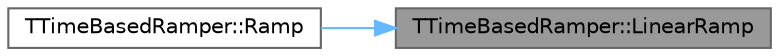 digraph "TTimeBasedRamper::LinearRamp"
{
 // INTERACTIVE_SVG=YES
 // LATEX_PDF_SIZE
  bgcolor="transparent";
  edge [fontname=Helvetica,fontsize=10,labelfontname=Helvetica,labelfontsize=10];
  node [fontname=Helvetica,fontsize=10,shape=box,height=0.2,width=0.4];
  rankdir="RL";
  Node1 [id="Node000001",label="TTimeBasedRamper::LinearRamp",height=0.2,width=0.4,color="gray40", fillcolor="grey60", style="filled", fontcolor="black",tooltip=" "];
  Node1 -> Node2 [id="edge1_Node000001_Node000002",dir="back",color="steelblue1",style="solid",tooltip=" "];
  Node2 [id="Node000002",label="TTimeBasedRamper::Ramp",height=0.2,width=0.4,color="grey40", fillcolor="white", style="filled",URL="$d7/dce/classTTimeBasedRamper.html#ae684ba80752adbf37afd06c0314ec36c",tooltip=" "];
}
